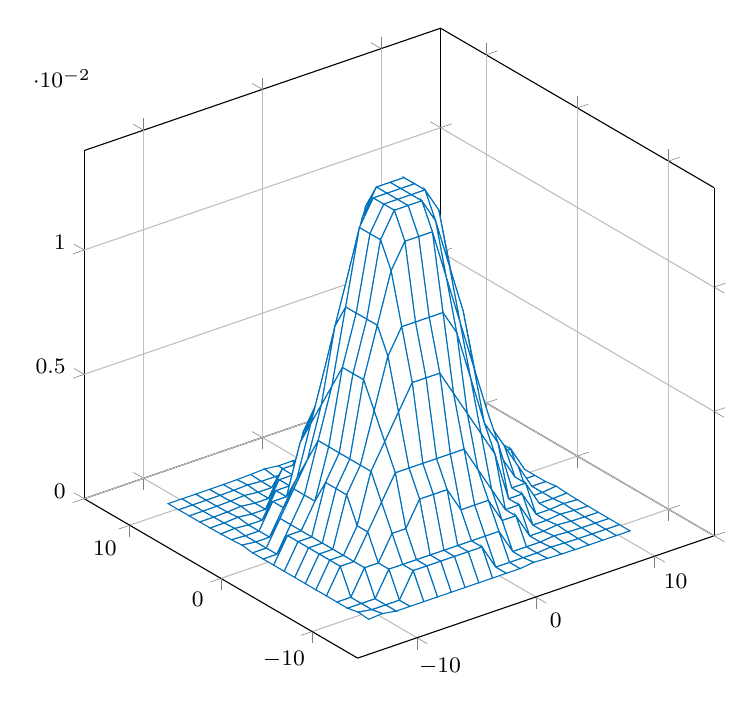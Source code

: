 % This file was created by matlab2tikz.
%
\definecolor{mycolor1}{rgb}{0.0,0.447,0.741}%
%
\begin{tikzpicture}
\footnotesize

\begin{axis}[%
width=8cm,
height=8cm,
at={(0in,0in)},
scale only axis,
xmin=-15,
xmax=15,
tick align=outside,
ymin=-15,
ymax=15,
zmin=0,
zmax=0.014,
view={-37.5}{30},
axis background/.style={fill=white},
xmajorgrids,
ymajorgrids,
zmajorgrids
]

\addplot3[%
surf,
fill=white, faceted color=mycolor1, z buffer=sort, colormap={mymap}{[1pt] rgb(0pt)=(0.242,0.15,0.66); rgb(1pt)=(0.244,0.153,0.673); rgb(2pt)=(0.246,0.157,0.685); rgb(3pt)=(0.248,0.161,0.696); rgb(4pt)=(0.25,0.165,0.707); rgb(5pt)=(0.252,0.169,0.718); rgb(6pt)=(0.254,0.173,0.729); rgb(7pt)=(0.256,0.177,0.739); rgb(8pt)=(0.258,0.181,0.75); rgb(9pt)=(0.259,0.185,0.761); rgb(11pt)=(0.263,0.193,0.783); rgb(12pt)=(0.265,0.197,0.794); rgb(13pt)=(0.266,0.201,0.804); rgb(14pt)=(0.268,0.205,0.815); rgb(15pt)=(0.269,0.209,0.825); rgb(16pt)=(0.27,0.214,0.835); rgb(17pt)=(0.272,0.218,0.844); rgb(18pt)=(0.273,0.223,0.853); rgb(19pt)=(0.274,0.228,0.861); rgb(20pt)=(0.275,0.233,0.869); rgb(21pt)=(0.276,0.238,0.877); rgb(22pt)=(0.277,0.243,0.884); rgb(23pt)=(0.277,0.249,0.891); rgb(24pt)=(0.278,0.254,0.897); rgb(25pt)=(0.279,0.26,0.903); rgb(26pt)=(0.279,0.265,0.909); rgb(27pt)=(0.28,0.271,0.915); rgb(28pt)=(0.28,0.276,0.92); rgb(29pt)=(0.281,0.282,0.925); rgb(30pt)=(0.281,0.287,0.93); rgb(31pt)=(0.281,0.293,0.935); rgb(32pt)=(0.281,0.298,0.94); rgb(33pt)=(0.281,0.304,0.944); rgb(34pt)=(0.281,0.309,0.948); rgb(35pt)=(0.281,0.315,0.952); rgb(36pt)=(0.281,0.32,0.956); rgb(37pt)=(0.281,0.326,0.96); rgb(38pt)=(0.281,0.331,0.964); rgb(39pt)=(0.28,0.337,0.967); rgb(40pt)=(0.28,0.342,0.97); rgb(41pt)=(0.279,0.347,0.973); rgb(42pt)=(0.278,0.353,0.976); rgb(43pt)=(0.278,0.358,0.979); rgb(44pt)=(0.277,0.364,0.982); rgb(45pt)=(0.275,0.369,0.984); rgb(46pt)=(0.274,0.375,0.986); rgb(47pt)=(0.273,0.38,0.988); rgb(48pt)=(0.271,0.386,0.99); rgb(49pt)=(0.269,0.392,0.991); rgb(50pt)=(0.267,0.397,0.992); rgb(51pt)=(0.265,0.403,0.994); rgb(52pt)=(0.262,0.409,0.995); rgb(53pt)=(0.259,0.414,0.996); rgb(54pt)=(0.256,0.42,0.997); rgb(55pt)=(0.252,0.426,0.997); rgb(56pt)=(0.247,0.432,0.998); rgb(57pt)=(0.242,0.438,0.999); rgb(58pt)=(0.237,0.444,1.0); rgb(59pt)=(0.231,0.45,1.0); rgb(60pt)=(0.225,0.456,0.999); rgb(61pt)=(0.219,0.462,0.997); rgb(62pt)=(0.213,0.468,0.995); rgb(63pt)=(0.207,0.474,0.993); rgb(64pt)=(0.201,0.48,0.991); rgb(65pt)=(0.195,0.486,0.989); rgb(66pt)=(0.19,0.492,0.987); rgb(67pt)=(0.187,0.497,0.984); rgb(68pt)=(0.185,0.503,0.982); rgb(69pt)=(0.183,0.508,0.979); rgb(70pt)=(0.182,0.514,0.977); rgb(71pt)=(0.181,0.519,0.974); rgb(72pt)=(0.179,0.524,0.971); rgb(73pt)=(0.178,0.53,0.968); rgb(74pt)=(0.178,0.535,0.964); rgb(75pt)=(0.177,0.54,0.96); rgb(76pt)=(0.177,0.545,0.956); rgb(77pt)=(0.176,0.55,0.952); rgb(78pt)=(0.175,0.555,0.947); rgb(79pt)=(0.174,0.56,0.943); rgb(80pt)=(0.172,0.566,0.939); rgb(81pt)=(0.169,0.571,0.936); rgb(82pt)=(0.165,0.576,0.932); rgb(83pt)=(0.161,0.581,0.929); rgb(84pt)=(0.157,0.585,0.925); rgb(85pt)=(0.154,0.59,0.922); rgb(86pt)=(0.151,0.595,0.918); rgb(87pt)=(0.149,0.6,0.915); rgb(88pt)=(0.147,0.604,0.911); rgb(89pt)=(0.146,0.609,0.908); rgb(90pt)=(0.145,0.614,0.905); rgb(91pt)=(0.143,0.618,0.902); rgb(92pt)=(0.141,0.623,0.9); rgb(93pt)=(0.138,0.627,0.897); rgb(94pt)=(0.135,0.632,0.895); rgb(95pt)=(0.132,0.636,0.893); rgb(96pt)=(0.129,0.641,0.891); rgb(97pt)=(0.125,0.645,0.889); rgb(98pt)=(0.122,0.65,0.886); rgb(99pt)=(0.118,0.654,0.883); rgb(100pt)=(0.115,0.658,0.88); rgb(101pt)=(0.112,0.663,0.877); rgb(102pt)=(0.108,0.667,0.873); rgb(103pt)=(0.105,0.671,0.87); rgb(104pt)=(0.101,0.675,0.865); rgb(105pt)=(0.096,0.679,0.861); rgb(106pt)=(0.091,0.683,0.856); rgb(107pt)=(0.086,0.686,0.851); rgb(108pt)=(0.079,0.69,0.846); rgb(109pt)=(0.071,0.694,0.841); rgb(110pt)=(0.063,0.697,0.836); rgb(111pt)=(0.053,0.701,0.83); rgb(112pt)=(0.043,0.704,0.824); rgb(113pt)=(0.033,0.707,0.818); rgb(114pt)=(0.023,0.71,0.812); rgb(115pt)=(0.015,0.713,0.806); rgb(116pt)=(0.009,0.716,0.8); rgb(117pt)=(0.005,0.719,0.794); rgb(118pt)=(0.002,0.722,0.788); rgb(119pt)=(0.001,0.725,0.781); rgb(120pt)=(0.002,0.728,0.775); rgb(121pt)=(0.005,0.73,0.769); rgb(122pt)=(0.009,0.733,0.762); rgb(123pt)=(0.016,0.735,0.756); rgb(124pt)=(0.025,0.738,0.749); rgb(125pt)=(0.037,0.74,0.743); rgb(126pt)=(0.05,0.742,0.736); rgb(127pt)=(0.064,0.745,0.729); rgb(128pt)=(0.077,0.747,0.722); rgb(129pt)=(0.09,0.749,0.716); rgb(130pt)=(0.102,0.751,0.709); rgb(131pt)=(0.114,0.753,0.702); rgb(132pt)=(0.125,0.755,0.695); rgb(133pt)=(0.135,0.757,0.688); rgb(134pt)=(0.145,0.759,0.681); rgb(135pt)=(0.153,0.761,0.674); rgb(136pt)=(0.161,0.763,0.667); rgb(137pt)=(0.168,0.766,0.66); rgb(138pt)=(0.174,0.768,0.653); rgb(139pt)=(0.18,0.77,0.645); rgb(140pt)=(0.185,0.772,0.638); rgb(141pt)=(0.191,0.774,0.63); rgb(142pt)=(0.195,0.776,0.623); rgb(143pt)=(0.2,0.779,0.615); rgb(144pt)=(0.206,0.781,0.607); rgb(145pt)=(0.212,0.783,0.598); rgb(146pt)=(0.218,0.785,0.59); rgb(147pt)=(0.224,0.787,0.581); rgb(148pt)=(0.232,0.789,0.573); rgb(149pt)=(0.24,0.79,0.564); rgb(150pt)=(0.249,0.792,0.555); rgb(151pt)=(0.259,0.794,0.545); rgb(152pt)=(0.27,0.795,0.536); rgb(153pt)=(0.281,0.796,0.527); rgb(154pt)=(0.293,0.797,0.517); rgb(155pt)=(0.305,0.798,0.507); rgb(156pt)=(0.318,0.799,0.497); rgb(157pt)=(0.33,0.8,0.488); rgb(158pt)=(0.342,0.801,0.477); rgb(159pt)=(0.355,0.802,0.467); rgb(160pt)=(0.367,0.802,0.456); rgb(161pt)=(0.38,0.803,0.445); rgb(162pt)=(0.392,0.803,0.434); rgb(163pt)=(0.405,0.803,0.423); rgb(164pt)=(0.418,0.803,0.412); rgb(165pt)=(0.432,0.803,0.401); rgb(166pt)=(0.446,0.802,0.39); rgb(167pt)=(0.461,0.802,0.38); rgb(168pt)=(0.475,0.801,0.369); rgb(169pt)=(0.49,0.8,0.359); rgb(170pt)=(0.504,0.799,0.348); rgb(171pt)=(0.519,0.798,0.337); rgb(172pt)=(0.533,0.797,0.327); rgb(173pt)=(0.547,0.796,0.316); rgb(175pt)=(0.575,0.793,0.294); rgb(176pt)=(0.589,0.791,0.283); rgb(177pt)=(0.602,0.79,0.273); rgb(178pt)=(0.616,0.788,0.262); rgb(179pt)=(0.63,0.786,0.252); rgb(180pt)=(0.643,0.784,0.242); rgb(181pt)=(0.657,0.782,0.233); rgb(182pt)=(0.67,0.78,0.224); rgb(183pt)=(0.683,0.777,0.215); rgb(184pt)=(0.696,0.775,0.207); rgb(185pt)=(0.709,0.773,0.2); rgb(186pt)=(0.722,0.77,0.192); rgb(187pt)=(0.734,0.768,0.185); rgb(188pt)=(0.747,0.765,0.178); rgb(189pt)=(0.759,0.763,0.172); rgb(190pt)=(0.771,0.76,0.166); rgb(191pt)=(0.783,0.758,0.161); rgb(192pt)=(0.794,0.755,0.157); rgb(193pt)=(0.806,0.753,0.155); rgb(194pt)=(0.817,0.75,0.153); rgb(195pt)=(0.828,0.748,0.154); rgb(196pt)=(0.839,0.746,0.155); rgb(197pt)=(0.85,0.744,0.156); rgb(198pt)=(0.86,0.741,0.159); rgb(199pt)=(0.87,0.739,0.162); rgb(200pt)=(0.88,0.737,0.165); rgb(201pt)=(0.89,0.735,0.17); rgb(202pt)=(0.9,0.734,0.175); rgb(203pt)=(0.909,0.732,0.181); rgb(204pt)=(0.918,0.731,0.189); rgb(205pt)=(0.927,0.73,0.197); rgb(206pt)=(0.936,0.729,0.206); rgb(207pt)=(0.944,0.729,0.215); rgb(208pt)=(0.952,0.728,0.224); rgb(209pt)=(0.961,0.729,0.231); rgb(210pt)=(0.969,0.729,0.237); rgb(211pt)=(0.977,0.73,0.242); rgb(212pt)=(0.984,0.733,0.245); rgb(213pt)=(0.99,0.737,0.243); rgb(214pt)=(0.995,0.741,0.239); rgb(215pt)=(0.997,0.746,0.235); rgb(216pt)=(0.997,0.751,0.231); rgb(217pt)=(0.997,0.757,0.227); rgb(218pt)=(0.997,0.763,0.222); rgb(219pt)=(0.997,0.768,0.218); rgb(220pt)=(0.997,0.774,0.214); rgb(221pt)=(0.996,0.78,0.209); rgb(222pt)=(0.996,0.786,0.205); rgb(223pt)=(0.995,0.791,0.201); rgb(224pt)=(0.994,0.797,0.197); rgb(225pt)=(0.992,0.803,0.194); rgb(226pt)=(0.991,0.809,0.191); rgb(227pt)=(0.989,0.816,0.188); rgb(228pt)=(0.986,0.822,0.185); rgb(229pt)=(0.984,0.828,0.182); rgb(230pt)=(0.981,0.834,0.179); rgb(231pt)=(0.978,0.84,0.176); rgb(232pt)=(0.975,0.847,0.173); rgb(233pt)=(0.972,0.853,0.17); rgb(234pt)=(0.969,0.859,0.167); rgb(235pt)=(0.967,0.865,0.164); rgb(236pt)=(0.965,0.872,0.161); rgb(237pt)=(0.963,0.878,0.158); rgb(238pt)=(0.962,0.884,0.156); rgb(239pt)=(0.961,0.89,0.153); rgb(240pt)=(0.96,0.896,0.151); rgb(241pt)=(0.96,0.902,0.148); rgb(242pt)=(0.96,0.908,0.145); rgb(243pt)=(0.96,0.914,0.142); rgb(244pt)=(0.96,0.92,0.138); rgb(245pt)=(0.961,0.926,0.134); rgb(246pt)=(0.962,0.932,0.13); rgb(247pt)=(0.963,0.938,0.126); rgb(248pt)=(0.964,0.944,0.122); rgb(249pt)=(0.966,0.949,0.117); rgb(250pt)=(0.967,0.955,0.112); rgb(251pt)=(0.969,0.961,0.106); rgb(252pt)=(0.971,0.967,0.1); rgb(253pt)=(0.973,0.972,0.094); rgb(254pt)=(0.975,0.978,0.087); rgb(255pt)=(0.977,0.984,0.081)}, mesh/rows=20]
table[row sep=crcr, point meta=\thisrow{c}] {%
%
x	y	z	c\\
-11	-11	5.127e-05	5.127e-05\\
-11	-9.842	9.183e-05	9.183e-05\\
-11	-8.684	0.0	0.0\\
-11	-7.526	0.0	0.0\\
-11	-6.368	0.0	0.0\\
-11	-5.211	0.0	0.0\\
-11	-4.053	0.0	0.0\\
-11	-2.895	0.0	0.0\\
-11	-1.737	0.0	0.0\\
-11	-0.579	0.0	0.0\\
-11	0.579	0.0	0.0\\
-11	1.737	0.0	0.0\\
-11	2.895	6.4e-05	6.4e-05\\
-11	4.053	3.306e-05	3.306e-05\\
-11	5.211	1.513e-05	1.513e-05\\
-11	6.368	6.134e-06	6.134e-06\\
-11	7.526	2.204e-06	2.204e-06\\
-11	8.684	7.014e-07	7.014e-07\\
-11	9.842	1.978e-07	1.978e-07\\
-11	11	4.943e-08	4.943e-08\\
-9.842	-11	9.183e-05	9.183e-05\\
-9.842	-9.842	0.0	0.0\\
-9.842	-8.684	0.0	0.0\\
-9.842	-7.526	0.0	0.0\\
-9.842	-6.368	0.001	0.001\\
-9.842	-5.211	0.001	0.001\\
-9.842	-4.053	0.001	0.001\\
-9.842	-2.895	0.001	0.001\\
-9.842	-1.737	0.001	0.001\\
-9.842	-0.579	0.001	0.001\\
-9.842	0.579	0.0	0.0\\
-9.842	1.737	0.0	0.0\\
-9.842	2.895	0.0	0.0\\
-9.842	4.053	0.0	0.0\\
-9.842	5.211	4.798e-05	4.798e-05\\
-9.842	6.368	2.038e-05	2.038e-05\\
-9.842	7.526	7.67e-06	7.67e-06\\
-9.842	8.684	2.558e-06	2.558e-06\\
-9.842	9.842	7.557e-07	7.557e-07\\
-9.842	11	1.978e-07	1.978e-07\\
-8.684	-11	0.0	0.0\\
-8.684	-9.842	0.0	0.0\\
-8.684	-8.684	0.0	0.0\\
-8.684	-7.526	0.001	0.001\\
-8.684	-6.368	0.001	0.001\\
-8.684	-5.211	0.001	0.001\\
-8.684	-4.053	0.001	0.001\\
-8.684	-2.895	0.001	0.001\\
-8.684	-1.737	0.001	0.001\\
-8.684	-0.579	0.001	0.001\\
-8.684	0.579	0.001	0.001\\
-8.684	1.737	0.001	0.001\\
-8.684	2.895	0.0	0.0\\
-8.684	4.053	0.0	0.0\\
-8.684	5.211	0.0	0.0\\
-8.684	6.368	5.999e-05	5.999e-05\\
-8.684	7.526	2.365e-05	2.365e-05\\
-8.684	8.684	8.263e-06	8.263e-06\\
-8.684	9.842	2.558e-06	2.558e-06\\
-8.684	11	7.014e-07	7.014e-07\\
-7.526	-11	0.0	0.0\\
-7.526	-9.842	0.0	0.0\\
-7.526	-8.684	0.001	0.001\\
-7.526	-7.526	0.001	0.001\\
-7.526	-6.368	0.002	0.002\\
-7.526	-5.211	0.002	0.002\\
-7.526	-4.053	0.003	0.003\\
-7.526	-2.895	0.003	0.003\\
-7.526	-1.737	0.003	0.003\\
-7.526	-0.579	0.002	0.002\\
-7.526	0.579	0.002	0.002\\
-7.526	1.737	0.002	0.002\\
-7.526	2.895	0.001	0.001\\
-7.526	4.053	0.001	0.001\\
-7.526	5.211	0.0	0.0\\
-7.526	6.368	0.0	0.0\\
-7.526	7.526	6.463e-05	6.463e-05\\
-7.526	8.684	2.365e-05	2.365e-05\\
-7.526	9.842	7.67e-06	7.67e-06\\
-7.526	11	2.204e-06	2.204e-06\\
-6.368	-11	0.0	0.0\\
-6.368	-9.842	0.001	0.001\\
-6.368	-8.684	0.001	0.001\\
-6.368	-7.526	0.002	0.002\\
-6.368	-6.368	0.003	0.003\\
-6.368	-5.211	0.004	0.004\\
-6.368	-4.053	0.004	0.004\\
-6.368	-2.895	0.004	0.004\\
-6.368	-1.737	0.004	0.004\\
-6.368	-0.579	0.004	0.004\\
-6.368	0.579	0.004	0.004\\
-6.368	1.737	0.003	0.003\\
-6.368	2.895	0.002	0.002\\
-6.368	4.053	0.001	0.001\\
-6.368	5.211	0.001	0.001\\
-6.368	6.368	0.0	0.0\\
-6.368	7.526	0.0	0.0\\
-6.368	8.684	5.999e-05	5.999e-05\\
-6.368	9.842	2.038e-05	2.038e-05\\
-6.368	11	6.134e-06	6.134e-06\\
-5.211	-11	0.0	0.0\\
-5.211	-9.842	0.001	0.001\\
-5.211	-8.684	0.001	0.001\\
-5.211	-7.526	0.002	0.002\\
-5.211	-6.368	0.004	0.004\\
-5.211	-5.211	0.005	0.005\\
-5.211	-4.053	0.006	0.006\\
-5.211	-2.895	0.007	0.007\\
-5.211	-1.737	0.007	0.007\\
-5.211	-0.579	0.007	0.007\\
-5.211	0.579	0.006	0.006\\
-5.211	1.737	0.005	0.005\\
-5.211	2.895	0.004	0.004\\
-5.211	4.053	0.003	0.003\\
-5.211	5.211	0.001	0.001\\
-5.211	6.368	0.001	0.001\\
-5.211	7.526	0.0	0.0\\
-5.211	8.684	0.0	0.0\\
-5.211	9.842	4.798e-05	4.798e-05\\
-5.211	11	1.513e-05	1.513e-05\\
-4.053	-11	0.0	0.0\\
-4.053	-9.842	0.001	0.001\\
-4.053	-8.684	0.001	0.001\\
-4.053	-7.526	0.003	0.003\\
-4.053	-6.368	0.004	0.004\\
-4.053	-5.211	0.006	0.006\\
-4.053	-4.053	0.008	0.008\\
-4.053	-2.895	0.009	0.009\\
-4.053	-1.737	0.009	0.009\\
-4.053	-0.579	0.009	0.009\\
-4.053	0.579	0.009	0.009\\
-4.053	1.737	0.008	0.008\\
-4.053	2.895	0.006	0.006\\
-4.053	4.053	0.004	0.004\\
-4.053	5.211	0.003	0.003\\
-4.053	6.368	0.001	0.001\\
-4.053	7.526	0.001	0.001\\
-4.053	8.684	0.0	0.0\\
-4.053	9.842	0.0	0.0\\
-4.053	11	3.306e-05	3.306e-05\\
-2.895	-11	0.0	0.0\\
-2.895	-9.842	0.001	0.001\\
-2.895	-8.684	0.001	0.001\\
-2.895	-7.526	0.003	0.003\\
-2.895	-6.368	0.004	0.004\\
-2.895	-5.211	0.007	0.007\\
-2.895	-4.053	0.009	0.009\\
-2.895	-2.895	0.011	0.011\\
-2.895	-1.737	0.012	0.012\\
-2.895	-0.579	0.012	0.012\\
-2.895	0.579	0.012	0.012\\
-2.895	1.737	0.01	0.01\\
-2.895	2.895	0.008	0.008\\
-2.895	4.053	0.006	0.006\\
-2.895	5.211	0.004	0.004\\
-2.895	6.368	0.002	0.002\\
-2.895	7.526	0.001	0.001\\
-2.895	8.684	0.0	0.0\\
-2.895	9.842	0.0	0.0\\
-2.895	11	6.4e-05	6.4e-05\\
-1.737	-11	0.0	0.0\\
-1.737	-9.842	0.001	0.001\\
-1.737	-8.684	0.001	0.001\\
-1.737	-7.526	0.003	0.003\\
-1.737	-6.368	0.004	0.004\\
-1.737	-5.211	0.007	0.007\\
-1.737	-4.053	0.009	0.009\\
-1.737	-2.895	0.012	0.012\\
-1.737	-1.737	0.013	0.013\\
-1.737	-0.579	0.013	0.013\\
-1.737	0.579	0.013	0.013\\
-1.737	1.737	0.012	0.012\\
-1.737	2.895	0.01	0.01\\
-1.737	4.053	0.008	0.008\\
-1.737	5.211	0.005	0.005\\
-1.737	6.368	0.003	0.003\\
-1.737	7.526	0.002	0.002\\
-1.737	8.684	0.001	0.001\\
-1.737	9.842	0.0	0.0\\
-1.737	11	0.0	0.0\\
-0.579	-11	0.0	0.0\\
-0.579	-9.842	0.001	0.001\\
-0.579	-8.684	0.001	0.001\\
-0.579	-7.526	0.002	0.002\\
-0.579	-6.368	0.004	0.004\\
-0.579	-5.211	0.007	0.007\\
-0.579	-4.053	0.009	0.009\\
-0.579	-2.895	0.012	0.012\\
-0.579	-1.737	0.013	0.013\\
-0.579	-0.579	0.013	0.013\\
-0.579	0.579	0.013	0.013\\
-0.579	1.737	0.013	0.013\\
-0.579	2.895	0.012	0.012\\
-0.579	4.053	0.009	0.009\\
-0.579	5.211	0.006	0.006\\
-0.579	6.368	0.004	0.004\\
-0.579	7.526	0.002	0.002\\
-0.579	8.684	0.001	0.001\\
-0.579	9.842	0.0	0.0\\
-0.579	11	0.0	0.0\\
0.579	-11	0.0	0.0\\
0.579	-9.842	0.0	0.0\\
0.579	-8.684	0.001	0.001\\
0.579	-7.526	0.002	0.002\\
0.579	-6.368	0.004	0.004\\
0.579	-5.211	0.006	0.006\\
0.579	-4.053	0.009	0.009\\
0.579	-2.895	0.012	0.012\\
0.579	-1.737	0.013	0.013\\
0.579	-0.579	0.013	0.013\\
0.579	0.579	0.013	0.013\\
0.579	1.737	0.013	0.013\\
0.579	2.895	0.012	0.012\\
0.579	4.053	0.009	0.009\\
0.579	5.211	0.007	0.007\\
0.579	6.368	0.004	0.004\\
0.579	7.526	0.002	0.002\\
0.579	8.684	0.001	0.001\\
0.579	9.842	0.001	0.001\\
0.579	11	0.0	0.0\\
1.737	-11	0.0	0.0\\
1.737	-9.842	0.0	0.0\\
1.737	-8.684	0.001	0.001\\
1.737	-7.526	0.002	0.002\\
1.737	-6.368	0.003	0.003\\
1.737	-5.211	0.005	0.005\\
1.737	-4.053	0.008	0.008\\
1.737	-2.895	0.01	0.01\\
1.737	-1.737	0.012	0.012\\
1.737	-0.579	0.013	0.013\\
1.737	0.579	0.013	0.013\\
1.737	1.737	0.013	0.013\\
1.737	2.895	0.012	0.012\\
1.737	4.053	0.009	0.009\\
1.737	5.211	0.007	0.007\\
1.737	6.368	0.004	0.004\\
1.737	7.526	0.003	0.003\\
1.737	8.684	0.001	0.001\\
1.737	9.842	0.001	0.001\\
1.737	11	0.0	0.0\\
2.895	-11	6.4e-05	6.4e-05\\
2.895	-9.842	0.0	0.0\\
2.895	-8.684	0.0	0.0\\
2.895	-7.526	0.001	0.001\\
2.895	-6.368	0.002	0.002\\
2.895	-5.211	0.004	0.004\\
2.895	-4.053	0.006	0.006\\
2.895	-2.895	0.008	0.008\\
2.895	-1.737	0.01	0.01\\
2.895	-0.579	0.012	0.012\\
2.895	0.579	0.012	0.012\\
2.895	1.737	0.012	0.012\\
2.895	2.895	0.011	0.011\\
2.895	4.053	0.009	0.009\\
2.895	5.211	0.007	0.007\\
2.895	6.368	0.004	0.004\\
2.895	7.526	0.003	0.003\\
2.895	8.684	0.001	0.001\\
2.895	9.842	0.001	0.001\\
2.895	11	0.0	0.0\\
4.053	-11	3.306e-05	3.306e-05\\
4.053	-9.842	0.0	0.0\\
4.053	-8.684	0.0	0.0\\
4.053	-7.526	0.001	0.001\\
4.053	-6.368	0.001	0.001\\
4.053	-5.211	0.003	0.003\\
4.053	-4.053	0.004	0.004\\
4.053	-2.895	0.006	0.006\\
4.053	-1.737	0.008	0.008\\
4.053	-0.579	0.009	0.009\\
4.053	0.579	0.009	0.009\\
4.053	1.737	0.009	0.009\\
4.053	2.895	0.009	0.009\\
4.053	4.053	0.008	0.008\\
4.053	5.211	0.006	0.006\\
4.053	6.368	0.004	0.004\\
4.053	7.526	0.003	0.003\\
4.053	8.684	0.001	0.001\\
4.053	9.842	0.001	0.001\\
4.053	11	0.0	0.0\\
5.211	-11	1.513e-05	1.513e-05\\
5.211	-9.842	4.798e-05	4.798e-05\\
5.211	-8.684	0.0	0.0\\
5.211	-7.526	0.0	0.0\\
5.211	-6.368	0.001	0.001\\
5.211	-5.211	0.001	0.001\\
5.211	-4.053	0.003	0.003\\
5.211	-2.895	0.004	0.004\\
5.211	-1.737	0.005	0.005\\
5.211	-0.579	0.006	0.006\\
5.211	0.579	0.007	0.007\\
5.211	1.737	0.007	0.007\\
5.211	2.895	0.007	0.007\\
5.211	4.053	0.006	0.006\\
5.211	5.211	0.005	0.005\\
5.211	6.368	0.004	0.004\\
5.211	7.526	0.002	0.002\\
5.211	8.684	0.001	0.001\\
5.211	9.842	0.001	0.001\\
5.211	11	0.0	0.0\\
6.368	-11	6.134e-06	6.134e-06\\
6.368	-9.842	2.038e-05	2.038e-05\\
6.368	-8.684	5.999e-05	5.999e-05\\
6.368	-7.526	0.0	0.0\\
6.368	-6.368	0.0	0.0\\
6.368	-5.211	0.001	0.001\\
6.368	-4.053	0.001	0.001\\
6.368	-2.895	0.002	0.002\\
6.368	-1.737	0.003	0.003\\
6.368	-0.579	0.004	0.004\\
6.368	0.579	0.004	0.004\\
6.368	1.737	0.004	0.004\\
6.368	2.895	0.004	0.004\\
6.368	4.053	0.004	0.004\\
6.368	5.211	0.004	0.004\\
6.368	6.368	0.003	0.003\\
6.368	7.526	0.002	0.002\\
6.368	8.684	0.001	0.001\\
6.368	9.842	0.001	0.001\\
6.368	11	0.0	0.0\\
7.526	-11	2.204e-06	2.204e-06\\
7.526	-9.842	7.67e-06	7.67e-06\\
7.526	-8.684	2.365e-05	2.365e-05\\
7.526	-7.526	6.463e-05	6.463e-05\\
7.526	-6.368	0.0	0.0\\
7.526	-5.211	0.0	0.0\\
7.526	-4.053	0.001	0.001\\
7.526	-2.895	0.001	0.001\\
7.526	-1.737	0.002	0.002\\
7.526	-0.579	0.002	0.002\\
7.526	0.579	0.002	0.002\\
7.526	1.737	0.003	0.003\\
7.526	2.895	0.003	0.003\\
7.526	4.053	0.003	0.003\\
7.526	5.211	0.002	0.002\\
7.526	6.368	0.002	0.002\\
7.526	7.526	0.001	0.001\\
7.526	8.684	0.001	0.001\\
7.526	9.842	0.0	0.0\\
7.526	11	0.0	0.0\\
8.684	-11	7.014e-07	7.014e-07\\
8.684	-9.842	2.558e-06	2.558e-06\\
8.684	-8.684	8.263e-06	8.263e-06\\
8.684	-7.526	2.365e-05	2.365e-05\\
8.684	-6.368	5.999e-05	5.999e-05\\
8.684	-5.211	0.0	0.0\\
8.684	-4.053	0.0	0.0\\
8.684	-2.895	0.0	0.0\\
8.684	-1.737	0.001	0.001\\
8.684	-0.579	0.001	0.001\\
8.684	0.579	0.001	0.001\\
8.684	1.737	0.001	0.001\\
8.684	2.895	0.001	0.001\\
8.684	4.053	0.001	0.001\\
8.684	5.211	0.001	0.001\\
8.684	6.368	0.001	0.001\\
8.684	7.526	0.001	0.001\\
8.684	8.684	0.0	0.0\\
8.684	9.842	0.0	0.0\\
8.684	11	0.0	0.0\\
9.842	-11	1.978e-07	1.978e-07\\
9.842	-9.842	7.557e-07	7.557e-07\\
9.842	-8.684	2.558e-06	2.558e-06\\
9.842	-7.526	7.67e-06	7.67e-06\\
9.842	-6.368	2.038e-05	2.038e-05\\
9.842	-5.211	4.798e-05	4.798e-05\\
9.842	-4.053	0.0	0.0\\
9.842	-2.895	0.0	0.0\\
9.842	-1.737	0.0	0.0\\
9.842	-0.579	0.0	0.0\\
9.842	0.579	0.001	0.001\\
9.842	1.737	0.001	0.001\\
9.842	2.895	0.001	0.001\\
9.842	4.053	0.001	0.001\\
9.842	5.211	0.001	0.001\\
9.842	6.368	0.001	0.001\\
9.842	7.526	0.0	0.0\\
9.842	8.684	0.0	0.0\\
9.842	9.842	0.0	0.0\\
9.842	11	9.183e-05	9.183e-05\\
11	-11	4.943e-08	4.943e-08\\
11	-9.842	1.978e-07	1.978e-07\\
11	-8.684	7.014e-07	7.014e-07\\
11	-7.526	2.204e-06	2.204e-06\\
11	-6.368	6.134e-06	6.134e-06\\
11	-5.211	1.513e-05	1.513e-05\\
11	-4.053	3.306e-05	3.306e-05\\
11	-2.895	6.4e-05	6.4e-05\\
11	-1.737	0.0	0.0\\
11	-0.579	0.0	0.0\\
11	0.579	0.0	0.0\\
11	1.737	0.0	0.0\\
11	2.895	0.0	0.0\\
11	4.053	0.0	0.0\\
11	5.211	0.0	0.0\\
11	6.368	0.0	0.0\\
11	7.526	0.0	0.0\\
11	8.684	0.0	0.0\\
11	9.842	9.183e-05	9.183e-05\\
11	11	5.127e-05	5.127e-05\\
};
\end{axis}
\end{tikzpicture}%